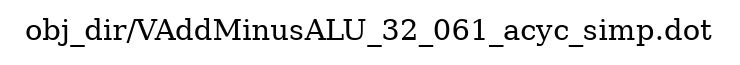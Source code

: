 digraph v3graph {
	graph	[label="obj_dir/VAddMinusALU_32_061_acyc_simp.dot",
		 labelloc=t, labeljust=l,
		 //size="7.5,10",
		 rankdir=TB];
}
